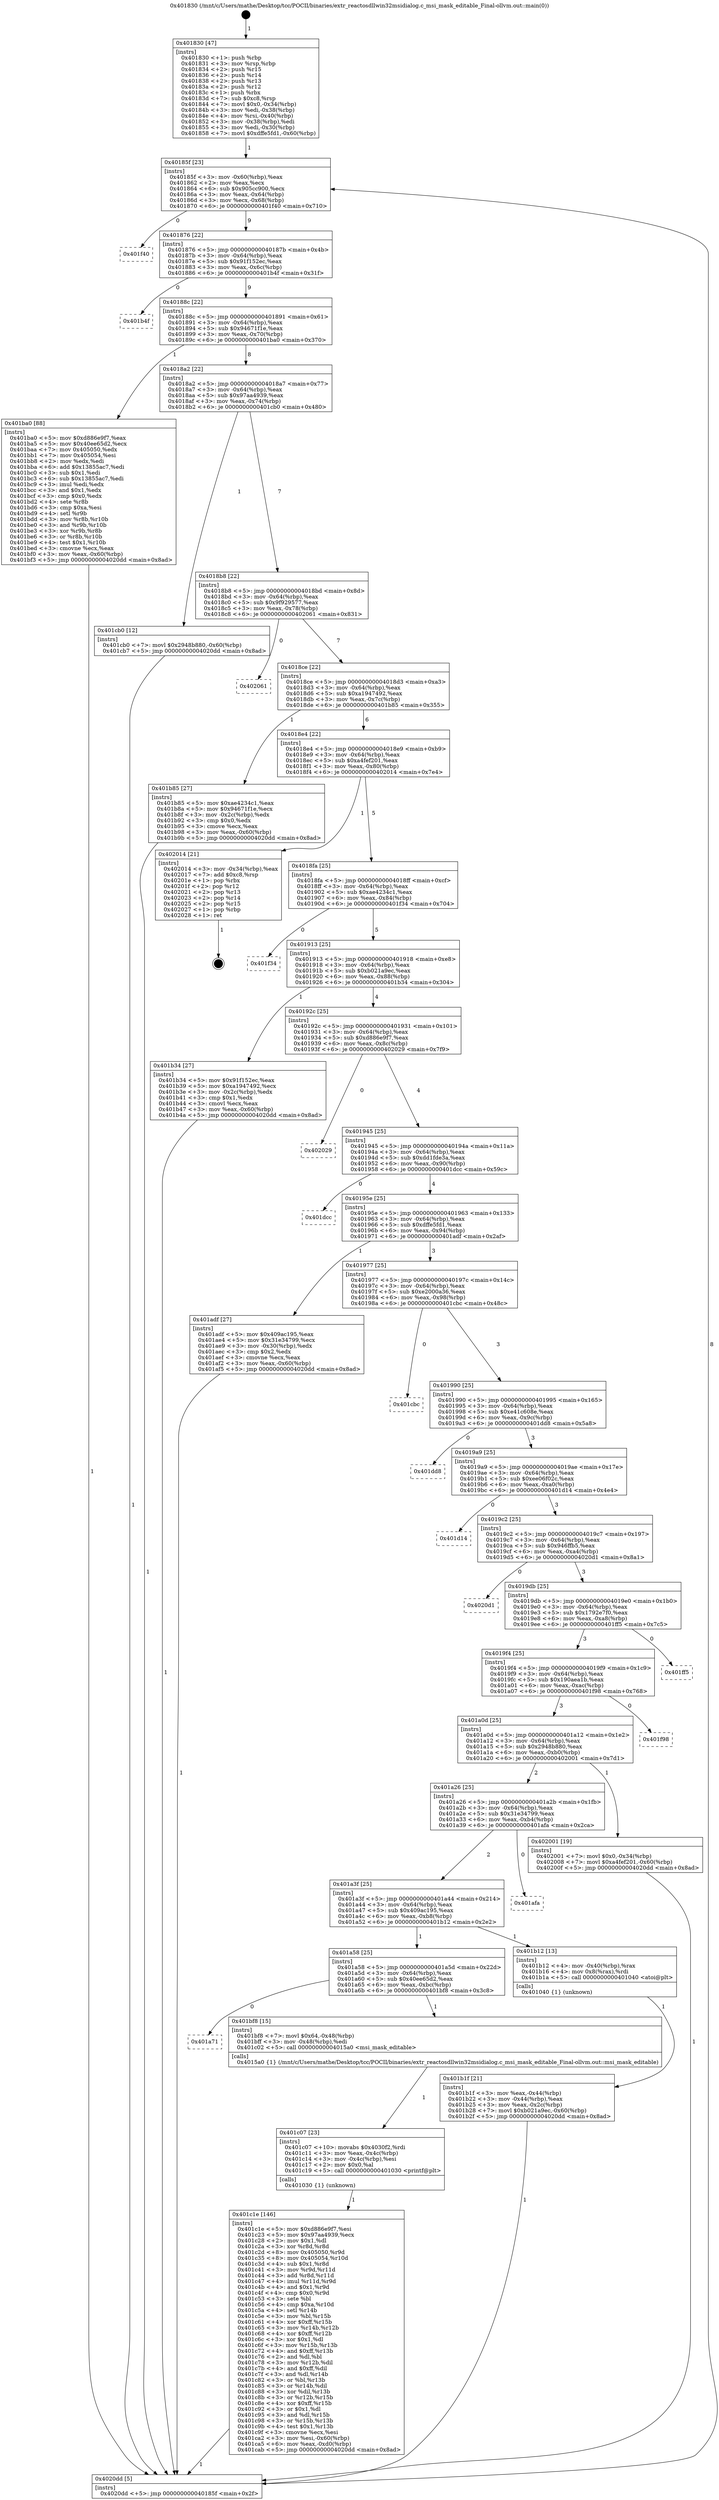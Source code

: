 digraph "0x401830" {
  label = "0x401830 (/mnt/c/Users/mathe/Desktop/tcc/POCII/binaries/extr_reactosdllwin32msidialog.c_msi_mask_editable_Final-ollvm.out::main(0))"
  labelloc = "t"
  node[shape=record]

  Entry [label="",width=0.3,height=0.3,shape=circle,fillcolor=black,style=filled]
  "0x40185f" [label="{
     0x40185f [23]\l
     | [instrs]\l
     &nbsp;&nbsp;0x40185f \<+3\>: mov -0x60(%rbp),%eax\l
     &nbsp;&nbsp;0x401862 \<+2\>: mov %eax,%ecx\l
     &nbsp;&nbsp;0x401864 \<+6\>: sub $0x905cc900,%ecx\l
     &nbsp;&nbsp;0x40186a \<+3\>: mov %eax,-0x64(%rbp)\l
     &nbsp;&nbsp;0x40186d \<+3\>: mov %ecx,-0x68(%rbp)\l
     &nbsp;&nbsp;0x401870 \<+6\>: je 0000000000401f40 \<main+0x710\>\l
  }"]
  "0x401f40" [label="{
     0x401f40\l
  }", style=dashed]
  "0x401876" [label="{
     0x401876 [22]\l
     | [instrs]\l
     &nbsp;&nbsp;0x401876 \<+5\>: jmp 000000000040187b \<main+0x4b\>\l
     &nbsp;&nbsp;0x40187b \<+3\>: mov -0x64(%rbp),%eax\l
     &nbsp;&nbsp;0x40187e \<+5\>: sub $0x91f152ec,%eax\l
     &nbsp;&nbsp;0x401883 \<+3\>: mov %eax,-0x6c(%rbp)\l
     &nbsp;&nbsp;0x401886 \<+6\>: je 0000000000401b4f \<main+0x31f\>\l
  }"]
  Exit [label="",width=0.3,height=0.3,shape=circle,fillcolor=black,style=filled,peripheries=2]
  "0x401b4f" [label="{
     0x401b4f\l
  }", style=dashed]
  "0x40188c" [label="{
     0x40188c [22]\l
     | [instrs]\l
     &nbsp;&nbsp;0x40188c \<+5\>: jmp 0000000000401891 \<main+0x61\>\l
     &nbsp;&nbsp;0x401891 \<+3\>: mov -0x64(%rbp),%eax\l
     &nbsp;&nbsp;0x401894 \<+5\>: sub $0x94671f1e,%eax\l
     &nbsp;&nbsp;0x401899 \<+3\>: mov %eax,-0x70(%rbp)\l
     &nbsp;&nbsp;0x40189c \<+6\>: je 0000000000401ba0 \<main+0x370\>\l
  }"]
  "0x401c1e" [label="{
     0x401c1e [146]\l
     | [instrs]\l
     &nbsp;&nbsp;0x401c1e \<+5\>: mov $0xd886e9f7,%esi\l
     &nbsp;&nbsp;0x401c23 \<+5\>: mov $0x97aa4939,%ecx\l
     &nbsp;&nbsp;0x401c28 \<+2\>: mov $0x1,%dl\l
     &nbsp;&nbsp;0x401c2a \<+3\>: xor %r8d,%r8d\l
     &nbsp;&nbsp;0x401c2d \<+8\>: mov 0x405050,%r9d\l
     &nbsp;&nbsp;0x401c35 \<+8\>: mov 0x405054,%r10d\l
     &nbsp;&nbsp;0x401c3d \<+4\>: sub $0x1,%r8d\l
     &nbsp;&nbsp;0x401c41 \<+3\>: mov %r9d,%r11d\l
     &nbsp;&nbsp;0x401c44 \<+3\>: add %r8d,%r11d\l
     &nbsp;&nbsp;0x401c47 \<+4\>: imul %r11d,%r9d\l
     &nbsp;&nbsp;0x401c4b \<+4\>: and $0x1,%r9d\l
     &nbsp;&nbsp;0x401c4f \<+4\>: cmp $0x0,%r9d\l
     &nbsp;&nbsp;0x401c53 \<+3\>: sete %bl\l
     &nbsp;&nbsp;0x401c56 \<+4\>: cmp $0xa,%r10d\l
     &nbsp;&nbsp;0x401c5a \<+4\>: setl %r14b\l
     &nbsp;&nbsp;0x401c5e \<+3\>: mov %bl,%r15b\l
     &nbsp;&nbsp;0x401c61 \<+4\>: xor $0xff,%r15b\l
     &nbsp;&nbsp;0x401c65 \<+3\>: mov %r14b,%r12b\l
     &nbsp;&nbsp;0x401c68 \<+4\>: xor $0xff,%r12b\l
     &nbsp;&nbsp;0x401c6c \<+3\>: xor $0x1,%dl\l
     &nbsp;&nbsp;0x401c6f \<+3\>: mov %r15b,%r13b\l
     &nbsp;&nbsp;0x401c72 \<+4\>: and $0xff,%r13b\l
     &nbsp;&nbsp;0x401c76 \<+2\>: and %dl,%bl\l
     &nbsp;&nbsp;0x401c78 \<+3\>: mov %r12b,%dil\l
     &nbsp;&nbsp;0x401c7b \<+4\>: and $0xff,%dil\l
     &nbsp;&nbsp;0x401c7f \<+3\>: and %dl,%r14b\l
     &nbsp;&nbsp;0x401c82 \<+3\>: or %bl,%r13b\l
     &nbsp;&nbsp;0x401c85 \<+3\>: or %r14b,%dil\l
     &nbsp;&nbsp;0x401c88 \<+3\>: xor %dil,%r13b\l
     &nbsp;&nbsp;0x401c8b \<+3\>: or %r12b,%r15b\l
     &nbsp;&nbsp;0x401c8e \<+4\>: xor $0xff,%r15b\l
     &nbsp;&nbsp;0x401c92 \<+3\>: or $0x1,%dl\l
     &nbsp;&nbsp;0x401c95 \<+3\>: and %dl,%r15b\l
     &nbsp;&nbsp;0x401c98 \<+3\>: or %r15b,%r13b\l
     &nbsp;&nbsp;0x401c9b \<+4\>: test $0x1,%r13b\l
     &nbsp;&nbsp;0x401c9f \<+3\>: cmovne %ecx,%esi\l
     &nbsp;&nbsp;0x401ca2 \<+3\>: mov %esi,-0x60(%rbp)\l
     &nbsp;&nbsp;0x401ca5 \<+6\>: mov %eax,-0xd0(%rbp)\l
     &nbsp;&nbsp;0x401cab \<+5\>: jmp 00000000004020dd \<main+0x8ad\>\l
  }"]
  "0x401ba0" [label="{
     0x401ba0 [88]\l
     | [instrs]\l
     &nbsp;&nbsp;0x401ba0 \<+5\>: mov $0xd886e9f7,%eax\l
     &nbsp;&nbsp;0x401ba5 \<+5\>: mov $0x40ee65d2,%ecx\l
     &nbsp;&nbsp;0x401baa \<+7\>: mov 0x405050,%edx\l
     &nbsp;&nbsp;0x401bb1 \<+7\>: mov 0x405054,%esi\l
     &nbsp;&nbsp;0x401bb8 \<+2\>: mov %edx,%edi\l
     &nbsp;&nbsp;0x401bba \<+6\>: add $0x13855ac7,%edi\l
     &nbsp;&nbsp;0x401bc0 \<+3\>: sub $0x1,%edi\l
     &nbsp;&nbsp;0x401bc3 \<+6\>: sub $0x13855ac7,%edi\l
     &nbsp;&nbsp;0x401bc9 \<+3\>: imul %edi,%edx\l
     &nbsp;&nbsp;0x401bcc \<+3\>: and $0x1,%edx\l
     &nbsp;&nbsp;0x401bcf \<+3\>: cmp $0x0,%edx\l
     &nbsp;&nbsp;0x401bd2 \<+4\>: sete %r8b\l
     &nbsp;&nbsp;0x401bd6 \<+3\>: cmp $0xa,%esi\l
     &nbsp;&nbsp;0x401bd9 \<+4\>: setl %r9b\l
     &nbsp;&nbsp;0x401bdd \<+3\>: mov %r8b,%r10b\l
     &nbsp;&nbsp;0x401be0 \<+3\>: and %r9b,%r10b\l
     &nbsp;&nbsp;0x401be3 \<+3\>: xor %r9b,%r8b\l
     &nbsp;&nbsp;0x401be6 \<+3\>: or %r8b,%r10b\l
     &nbsp;&nbsp;0x401be9 \<+4\>: test $0x1,%r10b\l
     &nbsp;&nbsp;0x401bed \<+3\>: cmovne %ecx,%eax\l
     &nbsp;&nbsp;0x401bf0 \<+3\>: mov %eax,-0x60(%rbp)\l
     &nbsp;&nbsp;0x401bf3 \<+5\>: jmp 00000000004020dd \<main+0x8ad\>\l
  }"]
  "0x4018a2" [label="{
     0x4018a2 [22]\l
     | [instrs]\l
     &nbsp;&nbsp;0x4018a2 \<+5\>: jmp 00000000004018a7 \<main+0x77\>\l
     &nbsp;&nbsp;0x4018a7 \<+3\>: mov -0x64(%rbp),%eax\l
     &nbsp;&nbsp;0x4018aa \<+5\>: sub $0x97aa4939,%eax\l
     &nbsp;&nbsp;0x4018af \<+3\>: mov %eax,-0x74(%rbp)\l
     &nbsp;&nbsp;0x4018b2 \<+6\>: je 0000000000401cb0 \<main+0x480\>\l
  }"]
  "0x401c07" [label="{
     0x401c07 [23]\l
     | [instrs]\l
     &nbsp;&nbsp;0x401c07 \<+10\>: movabs $0x4030f2,%rdi\l
     &nbsp;&nbsp;0x401c11 \<+3\>: mov %eax,-0x4c(%rbp)\l
     &nbsp;&nbsp;0x401c14 \<+3\>: mov -0x4c(%rbp),%esi\l
     &nbsp;&nbsp;0x401c17 \<+2\>: mov $0x0,%al\l
     &nbsp;&nbsp;0x401c19 \<+5\>: call 0000000000401030 \<printf@plt\>\l
     | [calls]\l
     &nbsp;&nbsp;0x401030 \{1\} (unknown)\l
  }"]
  "0x401cb0" [label="{
     0x401cb0 [12]\l
     | [instrs]\l
     &nbsp;&nbsp;0x401cb0 \<+7\>: movl $0x2948b880,-0x60(%rbp)\l
     &nbsp;&nbsp;0x401cb7 \<+5\>: jmp 00000000004020dd \<main+0x8ad\>\l
  }"]
  "0x4018b8" [label="{
     0x4018b8 [22]\l
     | [instrs]\l
     &nbsp;&nbsp;0x4018b8 \<+5\>: jmp 00000000004018bd \<main+0x8d\>\l
     &nbsp;&nbsp;0x4018bd \<+3\>: mov -0x64(%rbp),%eax\l
     &nbsp;&nbsp;0x4018c0 \<+5\>: sub $0x9f929577,%eax\l
     &nbsp;&nbsp;0x4018c5 \<+3\>: mov %eax,-0x78(%rbp)\l
     &nbsp;&nbsp;0x4018c8 \<+6\>: je 0000000000402061 \<main+0x831\>\l
  }"]
  "0x401a71" [label="{
     0x401a71\l
  }", style=dashed]
  "0x402061" [label="{
     0x402061\l
  }", style=dashed]
  "0x4018ce" [label="{
     0x4018ce [22]\l
     | [instrs]\l
     &nbsp;&nbsp;0x4018ce \<+5\>: jmp 00000000004018d3 \<main+0xa3\>\l
     &nbsp;&nbsp;0x4018d3 \<+3\>: mov -0x64(%rbp),%eax\l
     &nbsp;&nbsp;0x4018d6 \<+5\>: sub $0xa1947492,%eax\l
     &nbsp;&nbsp;0x4018db \<+3\>: mov %eax,-0x7c(%rbp)\l
     &nbsp;&nbsp;0x4018de \<+6\>: je 0000000000401b85 \<main+0x355\>\l
  }"]
  "0x401bf8" [label="{
     0x401bf8 [15]\l
     | [instrs]\l
     &nbsp;&nbsp;0x401bf8 \<+7\>: movl $0x64,-0x48(%rbp)\l
     &nbsp;&nbsp;0x401bff \<+3\>: mov -0x48(%rbp),%edi\l
     &nbsp;&nbsp;0x401c02 \<+5\>: call 00000000004015a0 \<msi_mask_editable\>\l
     | [calls]\l
     &nbsp;&nbsp;0x4015a0 \{1\} (/mnt/c/Users/mathe/Desktop/tcc/POCII/binaries/extr_reactosdllwin32msidialog.c_msi_mask_editable_Final-ollvm.out::msi_mask_editable)\l
  }"]
  "0x401b85" [label="{
     0x401b85 [27]\l
     | [instrs]\l
     &nbsp;&nbsp;0x401b85 \<+5\>: mov $0xae4234c1,%eax\l
     &nbsp;&nbsp;0x401b8a \<+5\>: mov $0x94671f1e,%ecx\l
     &nbsp;&nbsp;0x401b8f \<+3\>: mov -0x2c(%rbp),%edx\l
     &nbsp;&nbsp;0x401b92 \<+3\>: cmp $0x0,%edx\l
     &nbsp;&nbsp;0x401b95 \<+3\>: cmove %ecx,%eax\l
     &nbsp;&nbsp;0x401b98 \<+3\>: mov %eax,-0x60(%rbp)\l
     &nbsp;&nbsp;0x401b9b \<+5\>: jmp 00000000004020dd \<main+0x8ad\>\l
  }"]
  "0x4018e4" [label="{
     0x4018e4 [22]\l
     | [instrs]\l
     &nbsp;&nbsp;0x4018e4 \<+5\>: jmp 00000000004018e9 \<main+0xb9\>\l
     &nbsp;&nbsp;0x4018e9 \<+3\>: mov -0x64(%rbp),%eax\l
     &nbsp;&nbsp;0x4018ec \<+5\>: sub $0xa4fef201,%eax\l
     &nbsp;&nbsp;0x4018f1 \<+3\>: mov %eax,-0x80(%rbp)\l
     &nbsp;&nbsp;0x4018f4 \<+6\>: je 0000000000402014 \<main+0x7e4\>\l
  }"]
  "0x401b1f" [label="{
     0x401b1f [21]\l
     | [instrs]\l
     &nbsp;&nbsp;0x401b1f \<+3\>: mov %eax,-0x44(%rbp)\l
     &nbsp;&nbsp;0x401b22 \<+3\>: mov -0x44(%rbp),%eax\l
     &nbsp;&nbsp;0x401b25 \<+3\>: mov %eax,-0x2c(%rbp)\l
     &nbsp;&nbsp;0x401b28 \<+7\>: movl $0xb021a9ec,-0x60(%rbp)\l
     &nbsp;&nbsp;0x401b2f \<+5\>: jmp 00000000004020dd \<main+0x8ad\>\l
  }"]
  "0x402014" [label="{
     0x402014 [21]\l
     | [instrs]\l
     &nbsp;&nbsp;0x402014 \<+3\>: mov -0x34(%rbp),%eax\l
     &nbsp;&nbsp;0x402017 \<+7\>: add $0xc8,%rsp\l
     &nbsp;&nbsp;0x40201e \<+1\>: pop %rbx\l
     &nbsp;&nbsp;0x40201f \<+2\>: pop %r12\l
     &nbsp;&nbsp;0x402021 \<+2\>: pop %r13\l
     &nbsp;&nbsp;0x402023 \<+2\>: pop %r14\l
     &nbsp;&nbsp;0x402025 \<+2\>: pop %r15\l
     &nbsp;&nbsp;0x402027 \<+1\>: pop %rbp\l
     &nbsp;&nbsp;0x402028 \<+1\>: ret\l
  }"]
  "0x4018fa" [label="{
     0x4018fa [25]\l
     | [instrs]\l
     &nbsp;&nbsp;0x4018fa \<+5\>: jmp 00000000004018ff \<main+0xcf\>\l
     &nbsp;&nbsp;0x4018ff \<+3\>: mov -0x64(%rbp),%eax\l
     &nbsp;&nbsp;0x401902 \<+5\>: sub $0xae4234c1,%eax\l
     &nbsp;&nbsp;0x401907 \<+6\>: mov %eax,-0x84(%rbp)\l
     &nbsp;&nbsp;0x40190d \<+6\>: je 0000000000401f34 \<main+0x704\>\l
  }"]
  "0x401a58" [label="{
     0x401a58 [25]\l
     | [instrs]\l
     &nbsp;&nbsp;0x401a58 \<+5\>: jmp 0000000000401a5d \<main+0x22d\>\l
     &nbsp;&nbsp;0x401a5d \<+3\>: mov -0x64(%rbp),%eax\l
     &nbsp;&nbsp;0x401a60 \<+5\>: sub $0x40ee65d2,%eax\l
     &nbsp;&nbsp;0x401a65 \<+6\>: mov %eax,-0xbc(%rbp)\l
     &nbsp;&nbsp;0x401a6b \<+6\>: je 0000000000401bf8 \<main+0x3c8\>\l
  }"]
  "0x401f34" [label="{
     0x401f34\l
  }", style=dashed]
  "0x401913" [label="{
     0x401913 [25]\l
     | [instrs]\l
     &nbsp;&nbsp;0x401913 \<+5\>: jmp 0000000000401918 \<main+0xe8\>\l
     &nbsp;&nbsp;0x401918 \<+3\>: mov -0x64(%rbp),%eax\l
     &nbsp;&nbsp;0x40191b \<+5\>: sub $0xb021a9ec,%eax\l
     &nbsp;&nbsp;0x401920 \<+6\>: mov %eax,-0x88(%rbp)\l
     &nbsp;&nbsp;0x401926 \<+6\>: je 0000000000401b34 \<main+0x304\>\l
  }"]
  "0x401b12" [label="{
     0x401b12 [13]\l
     | [instrs]\l
     &nbsp;&nbsp;0x401b12 \<+4\>: mov -0x40(%rbp),%rax\l
     &nbsp;&nbsp;0x401b16 \<+4\>: mov 0x8(%rax),%rdi\l
     &nbsp;&nbsp;0x401b1a \<+5\>: call 0000000000401040 \<atoi@plt\>\l
     | [calls]\l
     &nbsp;&nbsp;0x401040 \{1\} (unknown)\l
  }"]
  "0x401b34" [label="{
     0x401b34 [27]\l
     | [instrs]\l
     &nbsp;&nbsp;0x401b34 \<+5\>: mov $0x91f152ec,%eax\l
     &nbsp;&nbsp;0x401b39 \<+5\>: mov $0xa1947492,%ecx\l
     &nbsp;&nbsp;0x401b3e \<+3\>: mov -0x2c(%rbp),%edx\l
     &nbsp;&nbsp;0x401b41 \<+3\>: cmp $0x1,%edx\l
     &nbsp;&nbsp;0x401b44 \<+3\>: cmovl %ecx,%eax\l
     &nbsp;&nbsp;0x401b47 \<+3\>: mov %eax,-0x60(%rbp)\l
     &nbsp;&nbsp;0x401b4a \<+5\>: jmp 00000000004020dd \<main+0x8ad\>\l
  }"]
  "0x40192c" [label="{
     0x40192c [25]\l
     | [instrs]\l
     &nbsp;&nbsp;0x40192c \<+5\>: jmp 0000000000401931 \<main+0x101\>\l
     &nbsp;&nbsp;0x401931 \<+3\>: mov -0x64(%rbp),%eax\l
     &nbsp;&nbsp;0x401934 \<+5\>: sub $0xd886e9f7,%eax\l
     &nbsp;&nbsp;0x401939 \<+6\>: mov %eax,-0x8c(%rbp)\l
     &nbsp;&nbsp;0x40193f \<+6\>: je 0000000000402029 \<main+0x7f9\>\l
  }"]
  "0x401a3f" [label="{
     0x401a3f [25]\l
     | [instrs]\l
     &nbsp;&nbsp;0x401a3f \<+5\>: jmp 0000000000401a44 \<main+0x214\>\l
     &nbsp;&nbsp;0x401a44 \<+3\>: mov -0x64(%rbp),%eax\l
     &nbsp;&nbsp;0x401a47 \<+5\>: sub $0x409ac195,%eax\l
     &nbsp;&nbsp;0x401a4c \<+6\>: mov %eax,-0xb8(%rbp)\l
     &nbsp;&nbsp;0x401a52 \<+6\>: je 0000000000401b12 \<main+0x2e2\>\l
  }"]
  "0x402029" [label="{
     0x402029\l
  }", style=dashed]
  "0x401945" [label="{
     0x401945 [25]\l
     | [instrs]\l
     &nbsp;&nbsp;0x401945 \<+5\>: jmp 000000000040194a \<main+0x11a\>\l
     &nbsp;&nbsp;0x40194a \<+3\>: mov -0x64(%rbp),%eax\l
     &nbsp;&nbsp;0x40194d \<+5\>: sub $0xdd1fde3a,%eax\l
     &nbsp;&nbsp;0x401952 \<+6\>: mov %eax,-0x90(%rbp)\l
     &nbsp;&nbsp;0x401958 \<+6\>: je 0000000000401dcc \<main+0x59c\>\l
  }"]
  "0x401afa" [label="{
     0x401afa\l
  }", style=dashed]
  "0x401dcc" [label="{
     0x401dcc\l
  }", style=dashed]
  "0x40195e" [label="{
     0x40195e [25]\l
     | [instrs]\l
     &nbsp;&nbsp;0x40195e \<+5\>: jmp 0000000000401963 \<main+0x133\>\l
     &nbsp;&nbsp;0x401963 \<+3\>: mov -0x64(%rbp),%eax\l
     &nbsp;&nbsp;0x401966 \<+5\>: sub $0xdffe5fd1,%eax\l
     &nbsp;&nbsp;0x40196b \<+6\>: mov %eax,-0x94(%rbp)\l
     &nbsp;&nbsp;0x401971 \<+6\>: je 0000000000401adf \<main+0x2af\>\l
  }"]
  "0x401a26" [label="{
     0x401a26 [25]\l
     | [instrs]\l
     &nbsp;&nbsp;0x401a26 \<+5\>: jmp 0000000000401a2b \<main+0x1fb\>\l
     &nbsp;&nbsp;0x401a2b \<+3\>: mov -0x64(%rbp),%eax\l
     &nbsp;&nbsp;0x401a2e \<+5\>: sub $0x31e34799,%eax\l
     &nbsp;&nbsp;0x401a33 \<+6\>: mov %eax,-0xb4(%rbp)\l
     &nbsp;&nbsp;0x401a39 \<+6\>: je 0000000000401afa \<main+0x2ca\>\l
  }"]
  "0x401adf" [label="{
     0x401adf [27]\l
     | [instrs]\l
     &nbsp;&nbsp;0x401adf \<+5\>: mov $0x409ac195,%eax\l
     &nbsp;&nbsp;0x401ae4 \<+5\>: mov $0x31e34799,%ecx\l
     &nbsp;&nbsp;0x401ae9 \<+3\>: mov -0x30(%rbp),%edx\l
     &nbsp;&nbsp;0x401aec \<+3\>: cmp $0x2,%edx\l
     &nbsp;&nbsp;0x401aef \<+3\>: cmovne %ecx,%eax\l
     &nbsp;&nbsp;0x401af2 \<+3\>: mov %eax,-0x60(%rbp)\l
     &nbsp;&nbsp;0x401af5 \<+5\>: jmp 00000000004020dd \<main+0x8ad\>\l
  }"]
  "0x401977" [label="{
     0x401977 [25]\l
     | [instrs]\l
     &nbsp;&nbsp;0x401977 \<+5\>: jmp 000000000040197c \<main+0x14c\>\l
     &nbsp;&nbsp;0x40197c \<+3\>: mov -0x64(%rbp),%eax\l
     &nbsp;&nbsp;0x40197f \<+5\>: sub $0xe2000a36,%eax\l
     &nbsp;&nbsp;0x401984 \<+6\>: mov %eax,-0x98(%rbp)\l
     &nbsp;&nbsp;0x40198a \<+6\>: je 0000000000401cbc \<main+0x48c\>\l
  }"]
  "0x4020dd" [label="{
     0x4020dd [5]\l
     | [instrs]\l
     &nbsp;&nbsp;0x4020dd \<+5\>: jmp 000000000040185f \<main+0x2f\>\l
  }"]
  "0x401830" [label="{
     0x401830 [47]\l
     | [instrs]\l
     &nbsp;&nbsp;0x401830 \<+1\>: push %rbp\l
     &nbsp;&nbsp;0x401831 \<+3\>: mov %rsp,%rbp\l
     &nbsp;&nbsp;0x401834 \<+2\>: push %r15\l
     &nbsp;&nbsp;0x401836 \<+2\>: push %r14\l
     &nbsp;&nbsp;0x401838 \<+2\>: push %r13\l
     &nbsp;&nbsp;0x40183a \<+2\>: push %r12\l
     &nbsp;&nbsp;0x40183c \<+1\>: push %rbx\l
     &nbsp;&nbsp;0x40183d \<+7\>: sub $0xc8,%rsp\l
     &nbsp;&nbsp;0x401844 \<+7\>: movl $0x0,-0x34(%rbp)\l
     &nbsp;&nbsp;0x40184b \<+3\>: mov %edi,-0x38(%rbp)\l
     &nbsp;&nbsp;0x40184e \<+4\>: mov %rsi,-0x40(%rbp)\l
     &nbsp;&nbsp;0x401852 \<+3\>: mov -0x38(%rbp),%edi\l
     &nbsp;&nbsp;0x401855 \<+3\>: mov %edi,-0x30(%rbp)\l
     &nbsp;&nbsp;0x401858 \<+7\>: movl $0xdffe5fd1,-0x60(%rbp)\l
  }"]
  "0x402001" [label="{
     0x402001 [19]\l
     | [instrs]\l
     &nbsp;&nbsp;0x402001 \<+7\>: movl $0x0,-0x34(%rbp)\l
     &nbsp;&nbsp;0x402008 \<+7\>: movl $0xa4fef201,-0x60(%rbp)\l
     &nbsp;&nbsp;0x40200f \<+5\>: jmp 00000000004020dd \<main+0x8ad\>\l
  }"]
  "0x401cbc" [label="{
     0x401cbc\l
  }", style=dashed]
  "0x401990" [label="{
     0x401990 [25]\l
     | [instrs]\l
     &nbsp;&nbsp;0x401990 \<+5\>: jmp 0000000000401995 \<main+0x165\>\l
     &nbsp;&nbsp;0x401995 \<+3\>: mov -0x64(%rbp),%eax\l
     &nbsp;&nbsp;0x401998 \<+5\>: sub $0xe41c608e,%eax\l
     &nbsp;&nbsp;0x40199d \<+6\>: mov %eax,-0x9c(%rbp)\l
     &nbsp;&nbsp;0x4019a3 \<+6\>: je 0000000000401dd8 \<main+0x5a8\>\l
  }"]
  "0x401a0d" [label="{
     0x401a0d [25]\l
     | [instrs]\l
     &nbsp;&nbsp;0x401a0d \<+5\>: jmp 0000000000401a12 \<main+0x1e2\>\l
     &nbsp;&nbsp;0x401a12 \<+3\>: mov -0x64(%rbp),%eax\l
     &nbsp;&nbsp;0x401a15 \<+5\>: sub $0x2948b880,%eax\l
     &nbsp;&nbsp;0x401a1a \<+6\>: mov %eax,-0xb0(%rbp)\l
     &nbsp;&nbsp;0x401a20 \<+6\>: je 0000000000402001 \<main+0x7d1\>\l
  }"]
  "0x401dd8" [label="{
     0x401dd8\l
  }", style=dashed]
  "0x4019a9" [label="{
     0x4019a9 [25]\l
     | [instrs]\l
     &nbsp;&nbsp;0x4019a9 \<+5\>: jmp 00000000004019ae \<main+0x17e\>\l
     &nbsp;&nbsp;0x4019ae \<+3\>: mov -0x64(%rbp),%eax\l
     &nbsp;&nbsp;0x4019b1 \<+5\>: sub $0xee06f02c,%eax\l
     &nbsp;&nbsp;0x4019b6 \<+6\>: mov %eax,-0xa0(%rbp)\l
     &nbsp;&nbsp;0x4019bc \<+6\>: je 0000000000401d14 \<main+0x4e4\>\l
  }"]
  "0x401f98" [label="{
     0x401f98\l
  }", style=dashed]
  "0x401d14" [label="{
     0x401d14\l
  }", style=dashed]
  "0x4019c2" [label="{
     0x4019c2 [25]\l
     | [instrs]\l
     &nbsp;&nbsp;0x4019c2 \<+5\>: jmp 00000000004019c7 \<main+0x197\>\l
     &nbsp;&nbsp;0x4019c7 \<+3\>: mov -0x64(%rbp),%eax\l
     &nbsp;&nbsp;0x4019ca \<+5\>: sub $0x946ffb5,%eax\l
     &nbsp;&nbsp;0x4019cf \<+6\>: mov %eax,-0xa4(%rbp)\l
     &nbsp;&nbsp;0x4019d5 \<+6\>: je 00000000004020d1 \<main+0x8a1\>\l
  }"]
  "0x4019f4" [label="{
     0x4019f4 [25]\l
     | [instrs]\l
     &nbsp;&nbsp;0x4019f4 \<+5\>: jmp 00000000004019f9 \<main+0x1c9\>\l
     &nbsp;&nbsp;0x4019f9 \<+3\>: mov -0x64(%rbp),%eax\l
     &nbsp;&nbsp;0x4019fc \<+5\>: sub $0x190aea1b,%eax\l
     &nbsp;&nbsp;0x401a01 \<+6\>: mov %eax,-0xac(%rbp)\l
     &nbsp;&nbsp;0x401a07 \<+6\>: je 0000000000401f98 \<main+0x768\>\l
  }"]
  "0x4020d1" [label="{
     0x4020d1\l
  }", style=dashed]
  "0x4019db" [label="{
     0x4019db [25]\l
     | [instrs]\l
     &nbsp;&nbsp;0x4019db \<+5\>: jmp 00000000004019e0 \<main+0x1b0\>\l
     &nbsp;&nbsp;0x4019e0 \<+3\>: mov -0x64(%rbp),%eax\l
     &nbsp;&nbsp;0x4019e3 \<+5\>: sub $0x1792e7f0,%eax\l
     &nbsp;&nbsp;0x4019e8 \<+6\>: mov %eax,-0xa8(%rbp)\l
     &nbsp;&nbsp;0x4019ee \<+6\>: je 0000000000401ff5 \<main+0x7c5\>\l
  }"]
  "0x401ff5" [label="{
     0x401ff5\l
  }", style=dashed]
  Entry -> "0x401830" [label=" 1"]
  "0x40185f" -> "0x401f40" [label=" 0"]
  "0x40185f" -> "0x401876" [label=" 9"]
  "0x402014" -> Exit [label=" 1"]
  "0x401876" -> "0x401b4f" [label=" 0"]
  "0x401876" -> "0x40188c" [label=" 9"]
  "0x402001" -> "0x4020dd" [label=" 1"]
  "0x40188c" -> "0x401ba0" [label=" 1"]
  "0x40188c" -> "0x4018a2" [label=" 8"]
  "0x401cb0" -> "0x4020dd" [label=" 1"]
  "0x4018a2" -> "0x401cb0" [label=" 1"]
  "0x4018a2" -> "0x4018b8" [label=" 7"]
  "0x401c1e" -> "0x4020dd" [label=" 1"]
  "0x4018b8" -> "0x402061" [label=" 0"]
  "0x4018b8" -> "0x4018ce" [label=" 7"]
  "0x401c07" -> "0x401c1e" [label=" 1"]
  "0x4018ce" -> "0x401b85" [label=" 1"]
  "0x4018ce" -> "0x4018e4" [label=" 6"]
  "0x401bf8" -> "0x401c07" [label=" 1"]
  "0x4018e4" -> "0x402014" [label=" 1"]
  "0x4018e4" -> "0x4018fa" [label=" 5"]
  "0x401a58" -> "0x401bf8" [label=" 1"]
  "0x4018fa" -> "0x401f34" [label=" 0"]
  "0x4018fa" -> "0x401913" [label=" 5"]
  "0x401a58" -> "0x401a71" [label=" 0"]
  "0x401913" -> "0x401b34" [label=" 1"]
  "0x401913" -> "0x40192c" [label=" 4"]
  "0x401ba0" -> "0x4020dd" [label=" 1"]
  "0x40192c" -> "0x402029" [label=" 0"]
  "0x40192c" -> "0x401945" [label=" 4"]
  "0x401b34" -> "0x4020dd" [label=" 1"]
  "0x401945" -> "0x401dcc" [label=" 0"]
  "0x401945" -> "0x40195e" [label=" 4"]
  "0x401b1f" -> "0x4020dd" [label=" 1"]
  "0x40195e" -> "0x401adf" [label=" 1"]
  "0x40195e" -> "0x401977" [label=" 3"]
  "0x401adf" -> "0x4020dd" [label=" 1"]
  "0x401830" -> "0x40185f" [label=" 1"]
  "0x4020dd" -> "0x40185f" [label=" 8"]
  "0x401a3f" -> "0x401a58" [label=" 1"]
  "0x401977" -> "0x401cbc" [label=" 0"]
  "0x401977" -> "0x401990" [label=" 3"]
  "0x401a3f" -> "0x401b12" [label=" 1"]
  "0x401990" -> "0x401dd8" [label=" 0"]
  "0x401990" -> "0x4019a9" [label=" 3"]
  "0x401a26" -> "0x401a3f" [label=" 2"]
  "0x4019a9" -> "0x401d14" [label=" 0"]
  "0x4019a9" -> "0x4019c2" [label=" 3"]
  "0x401a26" -> "0x401afa" [label=" 0"]
  "0x4019c2" -> "0x4020d1" [label=" 0"]
  "0x4019c2" -> "0x4019db" [label=" 3"]
  "0x401a0d" -> "0x401a26" [label=" 2"]
  "0x4019db" -> "0x401ff5" [label=" 0"]
  "0x4019db" -> "0x4019f4" [label=" 3"]
  "0x401b12" -> "0x401b1f" [label=" 1"]
  "0x4019f4" -> "0x401f98" [label=" 0"]
  "0x4019f4" -> "0x401a0d" [label=" 3"]
  "0x401b85" -> "0x4020dd" [label=" 1"]
  "0x401a0d" -> "0x402001" [label=" 1"]
}
